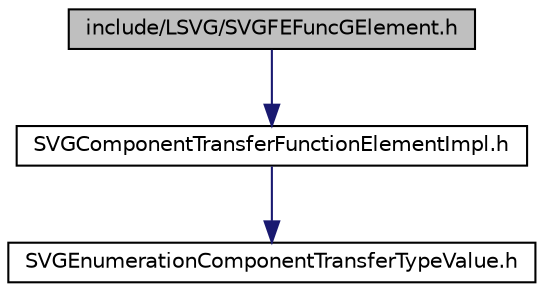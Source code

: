 digraph G
{
  edge [fontname="Helvetica",fontsize="10",labelfontname="Helvetica",labelfontsize="10"];
  node [fontname="Helvetica",fontsize="10",shape=record];
  Node1 [label="include/LSVG/SVGFEFuncGElement.h",height=0.2,width=0.4,color="black", fillcolor="grey75", style="filled" fontcolor="black"];
  Node1 -> Node2 [color="midnightblue",fontsize="10",style="solid",fontname="Helvetica"];
  Node2 [label="SVGComponentTransferFunctionElementImpl.h",height=0.2,width=0.4,color="black", fillcolor="white", style="filled",URL="$_s_v_g_component_transfer_function_element_impl_8h.html"];
  Node2 -> Node3 [color="midnightblue",fontsize="10",style="solid",fontname="Helvetica"];
  Node3 [label="SVGEnumerationComponentTransferTypeValue.h",height=0.2,width=0.4,color="black", fillcolor="white", style="filled",URL="$_s_v_g_enumeration_component_transfer_type_value_8h.html"];
}
